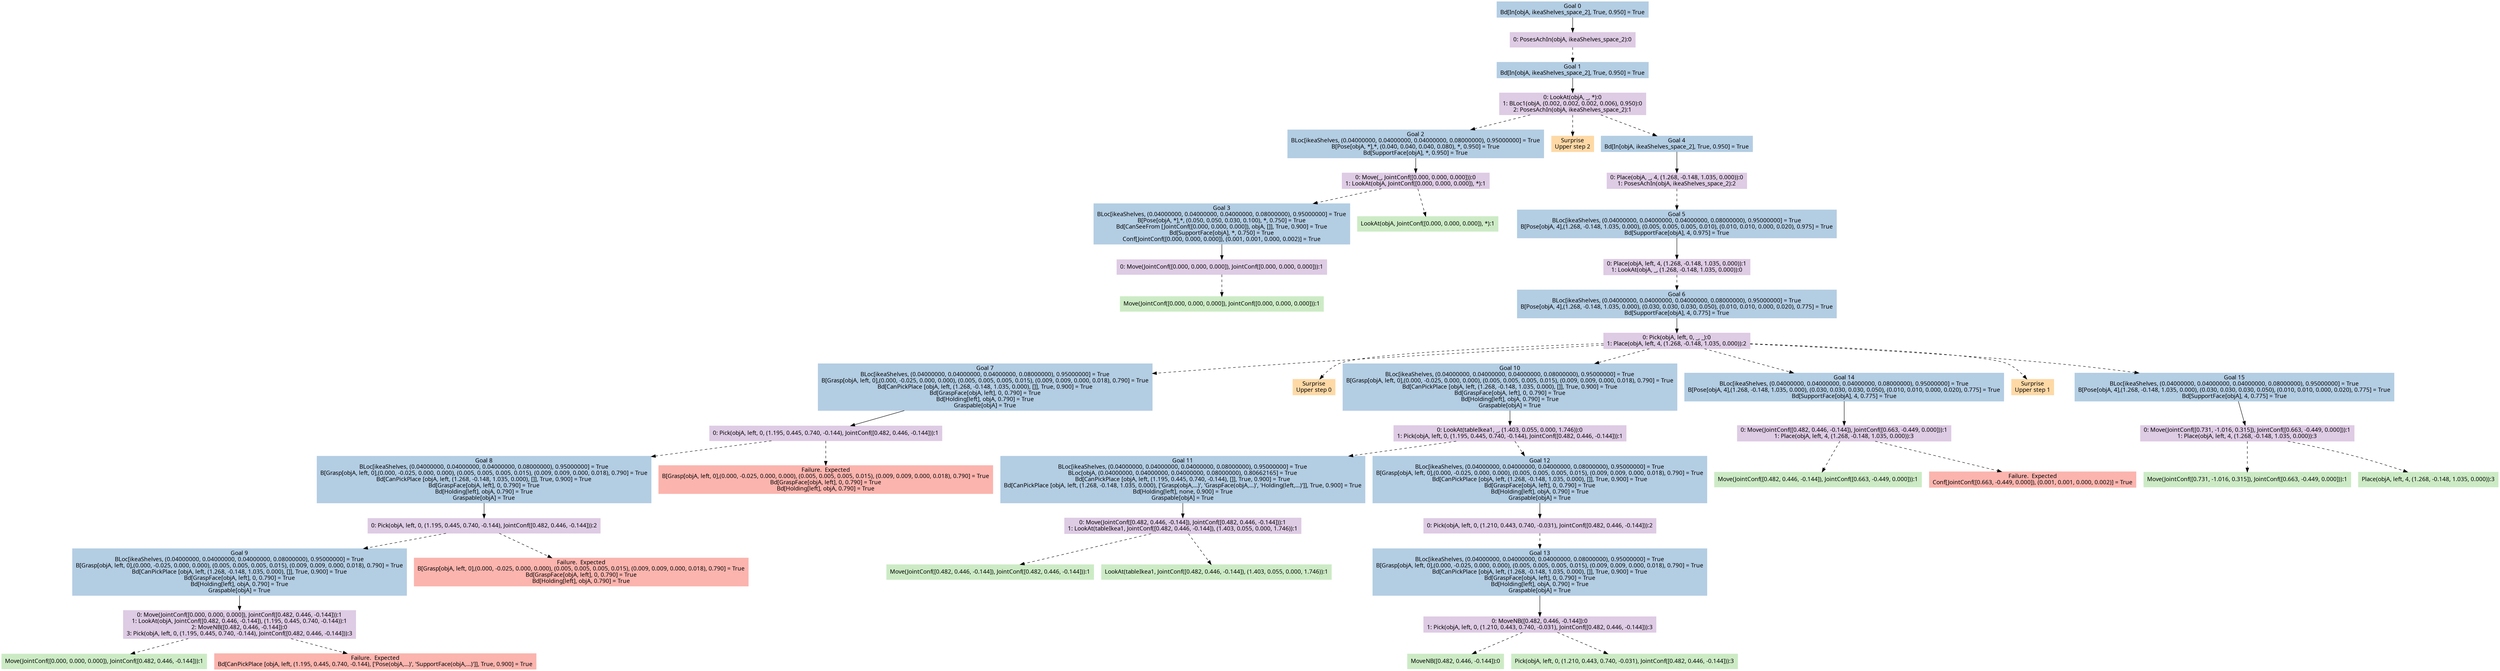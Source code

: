 digraph G {
    ordering=out;
    node [fontname=HelveticaBold];
    "0" [shape=box, style=filled, colorscheme=pastel16, color=2, label="Goal 0\nBd[In[objA, ikeaShelves_space_2], True, 0.950] = True\n"];
    "PosesAchIn2263" [shape=box, style=filled, colorscheme=pastel16, color=4, label="0: PosesAchIn(objA, ikeaShelves_space_2):0"];
    "0" -> "PosesAchIn2263" [];
    "1" [shape=box, style=filled, colorscheme=pastel16, color=2, label="Goal 1\nBd[In[objA, ikeaShelves_space_2], True, 0.950] = True\n"];
    "PosesAchIn2263" -> "1" [style=dashed];
    "LookAt4454,BLoc14452,PosesAchIn4450" [shape=box, style=filled, colorscheme=pastel16, color=4, label="0: LookAt(objA, _, *):0\n1: BLoc1(objA, (0.002, 0.002, 0.002, 0.006), 0.950):0\n2: PosesAchIn(objA, ikeaShelves_space_2):1"];
    "1" -> "LookAt4454,BLoc14452,PosesAchIn4450" [];
    "2" [shape=box, style=filled, colorscheme=pastel16, color=2, label="Goal 2\nBLoc[ikeaShelves, (0.04000000, 0.04000000, 0.04000000, 0.08000000), 0.95000000] = True\nB[Pose[objA, *],*, (0.040, 0.040, 0.040, 0.080), *, 0.950] = True\nBd[SupportFace[objA], *, 0.950] = True\n"];
    "LookAt4454,BLoc14452,PosesAchIn4450" -> "2" [style=dashed];
    "Move4513,LookAt4511" [shape=box, style=filled, colorscheme=pastel16, color=4, label="0: Move(_, JointConf([0.000, 0.000, 0.000])):0\n1: LookAt(objA, JointConf([0.000, 0.000, 0.000]), *):1"];
    "2" -> "Move4513,LookAt4511" [];
    "3" [shape=box, style=filled, colorscheme=pastel16, color=2, label="Goal 3\nBLoc[ikeaShelves, (0.04000000, 0.04000000, 0.04000000, 0.08000000), 0.95000000] = True\nB[Pose[objA, *],*, (0.050, 0.050, 0.030, 0.100), *, 0.750] = True\nBd[CanSeeFrom [JointConf([0.000, 0.000, 0.000]), objA, []], True, 0.900] = True\nBd[SupportFace[objA], *, 0.750] = True\nConf[JointConf([0.000, 0.000, 0.000]), (0.001, 0.001, 0.000, 0.002)] = True\n"];
    "Move4513,LookAt4511" -> "3" [style=dashed];
    "Move4545" [shape=box, style=filled, colorscheme=pastel16, color=4, label="0: Move(JointConf([0.000, 0.000, 0.000]), JointConf([0.000, 0.000, 0.000])):1"];
    "3" -> "Move4545" [];
    "Move4547PRIM" [label="Move(JointConf([0.000, 0.000, 0.000]), JointConf([0.000, 0.000, 0.000])):1"shape=box, style=filled, colorscheme=pastel16, color=3];
    "Move4545" -> "Move4547PRIM" [style=dashed];
    "LookAt4548PRIM" [label="LookAt(objA, JointConf([0.000, 0.000, 0.000]), *):1"shape=box, style=filled, colorscheme=pastel16, color=3];
    "Move4513,LookAt4511" -> "LookAt4548PRIM" [style=dashed];
    "LookAt4454,BLoc14452,PosesAchIn4450:1:3:1" [shape=box, style=filled, colorscheme=pastel16, color=5, label="Surprise\nUpper step 2"];
    "LookAt4454,BLoc14452,PosesAchIn4450" -> "LookAt4454,BLoc14452,PosesAchIn4450:1:3:1" [style=dashed];
    "4" [shape=box, style=filled, colorscheme=pastel16, color=2, label="Goal 4\nBd[In[objA, ikeaShelves_space_2], True, 0.950] = True\n"];
    "LookAt4454,BLoc14452,PosesAchIn4450" -> "4" [style=dashed];
    "Place6860,PosesAchIn6858" [shape=box, style=filled, colorscheme=pastel16, color=4, label="0: Place(objA, _, 4, (1.268, -0.148, 1.035, 0.000)):0\n1: PosesAchIn(objA, ikeaShelves_space_2):2"];
    "4" -> "Place6860,PosesAchIn6858" [];
    "5" [shape=box, style=filled, colorscheme=pastel16, color=2, label="Goal 5\nBLoc[ikeaShelves, (0.04000000, 0.04000000, 0.04000000, 0.08000000), 0.95000000] = True\nB[Pose[objA, 4],(1.268, -0.148, 1.035, 0.000), (0.005, 0.005, 0.005, 0.010), (0.010, 0.010, 0.000, 0.020), 0.975] = True\nBd[SupportFace[objA], 4, 0.975] = True\n"];
    "Place6860,PosesAchIn6858" -> "5" [style=dashed];
    "Place7378,LookAt7376" [shape=box, style=filled, colorscheme=pastel16, color=4, label="0: Place(objA, left, 4, (1.268, -0.148, 1.035, 0.000)):1\n1: LookAt(objA, _, (1.268, -0.148, 1.035, 0.000)):0"];
    "5" -> "Place7378,LookAt7376" [];
    "6" [shape=box, style=filled, colorscheme=pastel16, color=2, label="Goal 6\nBLoc[ikeaShelves, (0.04000000, 0.04000000, 0.04000000, 0.08000000), 0.95000000] = True\nB[Pose[objA, 4],(1.268, -0.148, 1.035, 0.000), (0.030, 0.030, 0.030, 0.050), (0.010, 0.010, 0.000, 0.020), 0.775] = True\nBd[SupportFace[objA], 4, 0.775] = True\n"];
    "Place7378,LookAt7376" -> "6" [style=dashed];
    "Pick7696,Place7694" [shape=box, style=filled, colorscheme=pastel16, color=4, label="0: Pick(objA, left, 0, _, _):0\n1: Place(objA, left, 4, (1.268, -0.148, 1.035, 0.000)):2"];
    "6" -> "Pick7696,Place7694" [];
    "7" [shape=box, style=filled, colorscheme=pastel16, color=2, label="Goal 7\nBLoc[ikeaShelves, (0.04000000, 0.04000000, 0.04000000, 0.08000000), 0.95000000] = True\nB[Grasp[objA, left, 0],(0.000, -0.025, 0.000, 0.000), (0.005, 0.005, 0.005, 0.015), (0.009, 0.009, 0.000, 0.018), 0.790] = True\nBd[CanPickPlace [objA, left, (1.268, -0.148, 1.035, 0.000), []], True, 0.900] = True\nBd[GraspFace[objA, left], 0, 0.790] = True\nBd[Holding[left], objA, 0.790] = True\nGraspable[objA] = True\n"];
    "Pick7696,Place7694" -> "7" [style=dashed];
    "Pick7755" [shape=box, style=filled, colorscheme=pastel16, color=4, label="0: Pick(objA, left, 0, (1.195, 0.445, 0.740, -0.144), JointConf([0.482, 0.446, -0.144])):1"];
    "7" -> "Pick7755" [];
    "8" [shape=box, style=filled, colorscheme=pastel16, color=2, label="Goal 8\nBLoc[ikeaShelves, (0.04000000, 0.04000000, 0.04000000, 0.08000000), 0.95000000] = True\nB[Grasp[objA, left, 0],(0.000, -0.025, 0.000, 0.000), (0.005, 0.005, 0.005, 0.015), (0.009, 0.009, 0.000, 0.018), 0.790] = True\nBd[CanPickPlace [objA, left, (1.268, -0.148, 1.035, 0.000), []], True, 0.900] = True\nBd[GraspFace[objA, left], 0, 0.790] = True\nBd[Holding[left], objA, 0.790] = True\nGraspable[objA] = True\n"];
    "Pick7755" -> "8" [style=dashed];
    "Pick7814" [shape=box, style=filled, colorscheme=pastel16, color=4, label="0: Pick(objA, left, 0, (1.195, 0.445, 0.740, -0.144), JointConf([0.482, 0.446, -0.144])):2"];
    "8" -> "Pick7814" [];
    "9" [shape=box, style=filled, colorscheme=pastel16, color=2, label="Goal 9\nBLoc[ikeaShelves, (0.04000000, 0.04000000, 0.04000000, 0.08000000), 0.95000000] = True\nB[Grasp[objA, left, 0],(0.000, -0.025, 0.000, 0.000), (0.005, 0.005, 0.005, 0.015), (0.009, 0.009, 0.000, 0.018), 0.790] = True\nBd[CanPickPlace [objA, left, (1.268, -0.148, 1.035, 0.000), []], True, 0.900] = True\nBd[GraspFace[objA, left], 0, 0.790] = True\nBd[Holding[left], objA, 0.790] = True\nGraspable[objA] = True\n"];
    "Pick7814" -> "9" [style=dashed];
    "Move8179,LookAt8177,MoveNB8175,Pick8173" [shape=box, style=filled, colorscheme=pastel16, color=4, label="0: Move(JointConf([0.000, 0.000, 0.000]), JointConf([0.482, 0.446, -0.144])):1\n1: LookAt(objA, JointConf([0.482, 0.446, -0.144]), (1.195, 0.445, 0.740, -0.144)):1\n2: MoveNB([0.482, 0.446, -0.144]):0\n3: Pick(objA, left, 0, (1.195, 0.445, 0.740, -0.144), JointConf([0.482, 0.446, -0.144])):3"];
    "9" -> "Move8179,LookAt8177,MoveNB8175,Pick8173" [];
    "Move8181PRIM" [label="Move(JointConf([0.000, 0.000, 0.000]), JointConf([0.482, 0.446, -0.144])):1"shape=box, style=filled, colorscheme=pastel16, color=3];
    "Move8179,LookAt8177,MoveNB8175,Pick8173" -> "Move8181PRIM" [style=dashed];
    "Pick7755:1" [shape=box, style=filled, colorscheme=pastel16, color=1, label="Failure.  Expected\nB[Grasp[objA, left, 0],(0.000, -0.025, 0.000, 0.000), (0.005, 0.005, 0.005, 0.015), (0.009, 0.009, 0.000, 0.018), 0.790] = True\nBd[GraspFace[objA, left], 0, 0.790] = True\nBd[Holding[left], objA, 0.790] = True\n"];
    "Pick7755" -> "Pick7755:1" [style=dashed];
    "Pick7696,Place7694:1:1:2" [shape=box, style=filled, colorscheme=pastel16, color=5, label="Surprise\nUpper step 0"];
    "Pick7696,Place7694" -> "Pick7696,Place7694:1:1:2" [style=dashed];
    "Pick7814:2" [shape=box, style=filled, colorscheme=pastel16, color=1, label="Failure.  Expected\nB[Grasp[objA, left, 0],(0.000, -0.025, 0.000, 0.000), (0.005, 0.005, 0.005, 0.015), (0.009, 0.009, 0.000, 0.018), 0.790] = True\nBd[GraspFace[objA, left], 0, 0.790] = True\nBd[Holding[left], objA, 0.790] = True\n"];
    "Pick7814" -> "Pick7814:2" [style=dashed];
    "Move8179,LookAt8177,MoveNB8175,Pick8173:2" [shape=box, style=filled, colorscheme=pastel16, color=1, label="Failure.  Expected\nBd[CanPickPlace [objA, left, (1.195, 0.445, 0.740, -0.144), ['Pose(objA,...)', 'SupportFace(objA,...)']], True, 0.900] = True\n"];
    "Move8179,LookAt8177,MoveNB8175,Pick8173" -> "Move8179,LookAt8177,MoveNB8175,Pick8173:2" [style=dashed];
    "10" [shape=box, style=filled, colorscheme=pastel16, color=2, label="Goal 10\nBLoc[ikeaShelves, (0.04000000, 0.04000000, 0.04000000, 0.08000000), 0.95000000] = True\nB[Grasp[objA, left, 0],(0.000, -0.025, 0.000, 0.000), (0.005, 0.005, 0.005, 0.015), (0.009, 0.009, 0.000, 0.018), 0.790] = True\nBd[CanPickPlace [objA, left, (1.268, -0.148, 1.035, 0.000), []], True, 0.900] = True\nBd[GraspFace[objA, left], 0, 0.790] = True\nBd[Holding[left], objA, 0.790] = True\nGraspable[objA] = True\n"];
    "Pick7696,Place7694" -> "10" [style=dashed];
    "LookAt8576,Pick8574" [shape=box, style=filled, colorscheme=pastel16, color=4, label="0: LookAt(tableIkea1, _, (1.403, 0.055, 0.000, 1.746)):0\n1: Pick(objA, left, 0, (1.195, 0.445, 0.740, -0.144), JointConf([0.482, 0.446, -0.144])):1"];
    "10" -> "LookAt8576,Pick8574" [];
    "11" [shape=box, style=filled, colorscheme=pastel16, color=2, label="Goal 11\nBLoc[ikeaShelves, (0.04000000, 0.04000000, 0.04000000, 0.08000000), 0.95000000] = True\nBLoc[objA, (0.04000000, 0.04000000, 0.04000000, 0.08000000), 0.80662165] = True\nBd[CanPickPlace [objA, left, (1.195, 0.445, 0.740, -0.144), []], True, 0.900] = True\nBd[CanPickPlace [objA, left, (1.268, -0.148, 1.035, 0.000), ['Grasp(objA,...)', 'GraspFace(objA,...)', 'Holding(left,...)']], True, 0.900] = True\nBd[Holding[left], none, 0.900] = True\nGraspable[objA] = True\n"];
    "LookAt8576,Pick8574" -> "11" [style=dashed];
    "Move8634,LookAt8632" [shape=box, style=filled, colorscheme=pastel16, color=4, label="0: Move(JointConf([0.482, 0.446, -0.144]), JointConf([0.482, 0.446, -0.144])):1\n1: LookAt(tableIkea1, JointConf([0.482, 0.446, -0.144]), (1.403, 0.055, 0.000, 1.746)):1"];
    "11" -> "Move8634,LookAt8632" [];
    "Move8636PRIM" [label="Move(JointConf([0.482, 0.446, -0.144]), JointConf([0.482, 0.446, -0.144])):1"shape=box, style=filled, colorscheme=pastel16, color=3];
    "Move8634,LookAt8632" -> "Move8636PRIM" [style=dashed];
    "LookAt8637PRIM" [label="LookAt(tableIkea1, JointConf([0.482, 0.446, -0.144]), (1.403, 0.055, 0.000, 1.746)):1"shape=box, style=filled, colorscheme=pastel16, color=3];
    "Move8634,LookAt8632" -> "LookAt8637PRIM" [style=dashed];
    "12" [shape=box, style=filled, colorscheme=pastel16, color=2, label="Goal 12\nBLoc[ikeaShelves, (0.04000000, 0.04000000, 0.04000000, 0.08000000), 0.95000000] = True\nB[Grasp[objA, left, 0],(0.000, -0.025, 0.000, 0.000), (0.005, 0.005, 0.005, 0.015), (0.009, 0.009, 0.000, 0.018), 0.790] = True\nBd[CanPickPlace [objA, left, (1.268, -0.148, 1.035, 0.000), []], True, 0.900] = True\nBd[GraspFace[objA, left], 0, 0.790] = True\nBd[Holding[left], objA, 0.790] = True\nGraspable[objA] = True\n"];
    "LookAt8576,Pick8574" -> "12" [style=dashed];
    "Pick8809" [shape=box, style=filled, colorscheme=pastel16, color=4, label="0: Pick(objA, left, 0, (1.210, 0.443, 0.740, -0.031), JointConf([0.482, 0.446, -0.144])):2"];
    "12" -> "Pick8809" [];
    "13" [shape=box, style=filled, colorscheme=pastel16, color=2, label="Goal 13\nBLoc[ikeaShelves, (0.04000000, 0.04000000, 0.04000000, 0.08000000), 0.95000000] = True\nB[Grasp[objA, left, 0],(0.000, -0.025, 0.000, 0.000), (0.005, 0.005, 0.005, 0.015), (0.009, 0.009, 0.000, 0.018), 0.790] = True\nBd[CanPickPlace [objA, left, (1.268, -0.148, 1.035, 0.000), []], True, 0.900] = True\nBd[GraspFace[objA, left], 0, 0.790] = True\nBd[Holding[left], objA, 0.790] = True\nGraspable[objA] = True\n"];
    "Pick8809" -> "13" [style=dashed];
    "MoveNB8868,Pick8866" [shape=box, style=filled, colorscheme=pastel16, color=4, label="0: MoveNB([0.482, 0.446, -0.144]):0\n1: Pick(objA, left, 0, (1.210, 0.443, 0.740, -0.031), JointConf([0.482, 0.446, -0.144])):3"];
    "13" -> "MoveNB8868,Pick8866" [];
    "MoveNB8870PRIM" [label="MoveNB([0.482, 0.446, -0.144]):0"shape=box, style=filled, colorscheme=pastel16, color=3];
    "MoveNB8868,Pick8866" -> "MoveNB8870PRIM" [style=dashed];
    "Pick8871PRIM" [label="Pick(objA, left, 0, (1.210, 0.443, 0.740, -0.031), JointConf([0.482, 0.446, -0.144])):3"shape=box, style=filled, colorscheme=pastel16, color=3];
    "MoveNB8868,Pick8866" -> "Pick8871PRIM" [style=dashed];
    "14" [shape=box, style=filled, colorscheme=pastel16, color=2, label="Goal 14\nBLoc[ikeaShelves, (0.04000000, 0.04000000, 0.04000000, 0.08000000), 0.95000000] = True\nB[Pose[objA, 4],(1.268, -0.148, 1.035, 0.000), (0.030, 0.030, 0.030, 0.050), (0.010, 0.010, 0.000, 0.020), 0.775] = True\nBd[SupportFace[objA], 4, 0.775] = True\n"];
    "Pick7696,Place7694" -> "14" [style=dashed];
    "Move9623,Place9621" [shape=box, style=filled, colorscheme=pastel16, color=4, label="0: Move(JointConf([0.482, 0.446, -0.144]), JointConf([0.663, -0.449, 0.000])):1\n1: Place(objA, left, 4, (1.268, -0.148, 1.035, 0.000)):3"];
    "14" -> "Move9623,Place9621" [];
    "Move9625PRIM" [label="Move(JointConf([0.482, 0.446, -0.144]), JointConf([0.663, -0.449, 0.000])):1"shape=box, style=filled, colorscheme=pastel16, color=3];
    "Move9623,Place9621" -> "Move9625PRIM" [style=dashed];
    "Move9623,Place9621:2" [shape=box, style=filled, colorscheme=pastel16, color=1, label="Failure.  Expected\nConf[JointConf([0.663, -0.449, 0.000]), (0.001, 0.001, 0.000, 0.002)] = True\n"];
    "Move9623,Place9621" -> "Move9623,Place9621:2" [style=dashed];
    "Pick7696,Place7694:2:2:3" [shape=box, style=filled, colorscheme=pastel16, color=5, label="Surprise\nUpper step 1"];
    "Pick7696,Place7694" -> "Pick7696,Place7694:2:2:3" [style=dashed];
    "15" [shape=box, style=filled, colorscheme=pastel16, color=2, label="Goal 15\nBLoc[ikeaShelves, (0.04000000, 0.04000000, 0.04000000, 0.08000000), 0.95000000] = True\nB[Pose[objA, 4],(1.268, -0.148, 1.035, 0.000), (0.030, 0.030, 0.030, 0.050), (0.010, 0.010, 0.000, 0.020), 0.775] = True\nBd[SupportFace[objA], 4, 0.775] = True\n"];
    "Pick7696,Place7694" -> "15" [style=dashed];
    "Move10388,Place10386" [shape=box, style=filled, colorscheme=pastel16, color=4, label="0: Move(JointConf([0.731, -1.016, 0.315]), JointConf([0.663, -0.449, 0.000])):1\n1: Place(objA, left, 4, (1.268, -0.148, 1.035, 0.000)):3"];
    "15" -> "Move10388,Place10386" [];
    "Move10390PRIM" [label="Move(JointConf([0.731, -1.016, 0.315]), JointConf([0.663, -0.449, 0.000])):1"shape=box, style=filled, colorscheme=pastel16, color=3];
    "Move10388,Place10386" -> "Move10390PRIM" [style=dashed];
    "Place10391PRIM" [label="Place(objA, left, 4, (1.268, -0.148, 1.035, 0.000)):3"shape=box, style=filled, colorscheme=pastel16, color=3];
    "Move10388,Place10386" -> "Place10391PRIM" [style=dashed];
}
